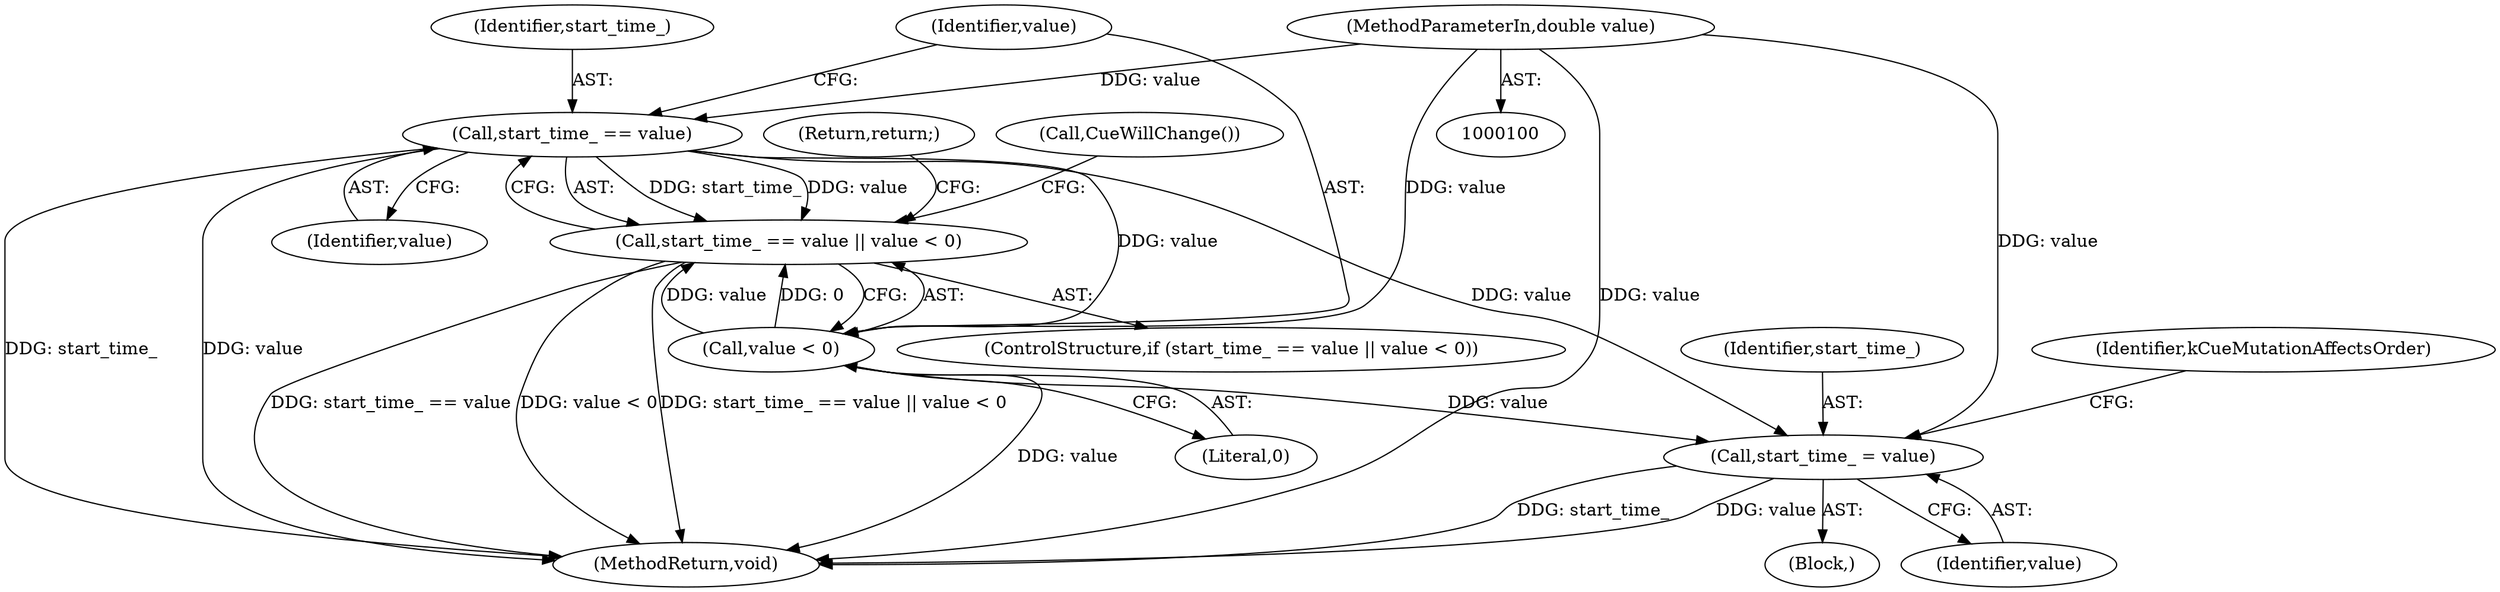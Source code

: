digraph "1_Chrome_53f1c0f95e568d4b6b184904f98cfde2833c603c_2@del" {
"1000105" [label="(Call,start_time_ == value)"];
"1000101" [label="(MethodParameterIn,double value)"];
"1000104" [label="(Call,start_time_ == value || value < 0)"];
"1000108" [label="(Call,value < 0)"];
"1000113" [label="(Call,start_time_ = value)"];
"1000115" [label="(Identifier,value)"];
"1000102" [label="(Block,)"];
"1000105" [label="(Call,start_time_ == value)"];
"1000111" [label="(Return,return;)"];
"1000117" [label="(Identifier,kCueMutationAffectsOrder)"];
"1000107" [label="(Identifier,value)"];
"1000118" [label="(MethodReturn,void)"];
"1000106" [label="(Identifier,start_time_)"];
"1000114" [label="(Identifier,start_time_)"];
"1000103" [label="(ControlStructure,if (start_time_ == value || value < 0))"];
"1000104" [label="(Call,start_time_ == value || value < 0)"];
"1000108" [label="(Call,value < 0)"];
"1000113" [label="(Call,start_time_ = value)"];
"1000109" [label="(Identifier,value)"];
"1000112" [label="(Call,CueWillChange())"];
"1000110" [label="(Literal,0)"];
"1000101" [label="(MethodParameterIn,double value)"];
"1000105" -> "1000104"  [label="AST: "];
"1000105" -> "1000107"  [label="CFG: "];
"1000106" -> "1000105"  [label="AST: "];
"1000107" -> "1000105"  [label="AST: "];
"1000109" -> "1000105"  [label="CFG: "];
"1000104" -> "1000105"  [label="CFG: "];
"1000105" -> "1000118"  [label="DDG: value"];
"1000105" -> "1000118"  [label="DDG: start_time_"];
"1000105" -> "1000104"  [label="DDG: start_time_"];
"1000105" -> "1000104"  [label="DDG: value"];
"1000101" -> "1000105"  [label="DDG: value"];
"1000105" -> "1000108"  [label="DDG: value"];
"1000105" -> "1000113"  [label="DDG: value"];
"1000101" -> "1000100"  [label="AST: "];
"1000101" -> "1000118"  [label="DDG: value"];
"1000101" -> "1000108"  [label="DDG: value"];
"1000101" -> "1000113"  [label="DDG: value"];
"1000104" -> "1000103"  [label="AST: "];
"1000104" -> "1000108"  [label="CFG: "];
"1000108" -> "1000104"  [label="AST: "];
"1000111" -> "1000104"  [label="CFG: "];
"1000112" -> "1000104"  [label="CFG: "];
"1000104" -> "1000118"  [label="DDG: value < 0"];
"1000104" -> "1000118"  [label="DDG: start_time_ == value || value < 0"];
"1000104" -> "1000118"  [label="DDG: start_time_ == value"];
"1000108" -> "1000104"  [label="DDG: value"];
"1000108" -> "1000104"  [label="DDG: 0"];
"1000108" -> "1000110"  [label="CFG: "];
"1000109" -> "1000108"  [label="AST: "];
"1000110" -> "1000108"  [label="AST: "];
"1000108" -> "1000118"  [label="DDG: value"];
"1000108" -> "1000113"  [label="DDG: value"];
"1000113" -> "1000102"  [label="AST: "];
"1000113" -> "1000115"  [label="CFG: "];
"1000114" -> "1000113"  [label="AST: "];
"1000115" -> "1000113"  [label="AST: "];
"1000117" -> "1000113"  [label="CFG: "];
"1000113" -> "1000118"  [label="DDG: start_time_"];
"1000113" -> "1000118"  [label="DDG: value"];
}
